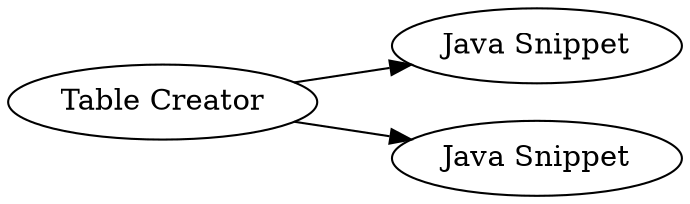 digraph {
	20 -> 23
	20 -> 24
	23 [label="Java Snippet"]
	24 [label="Java Snippet"]
	20 [label="Table Creator"]
	rankdir=LR
}
